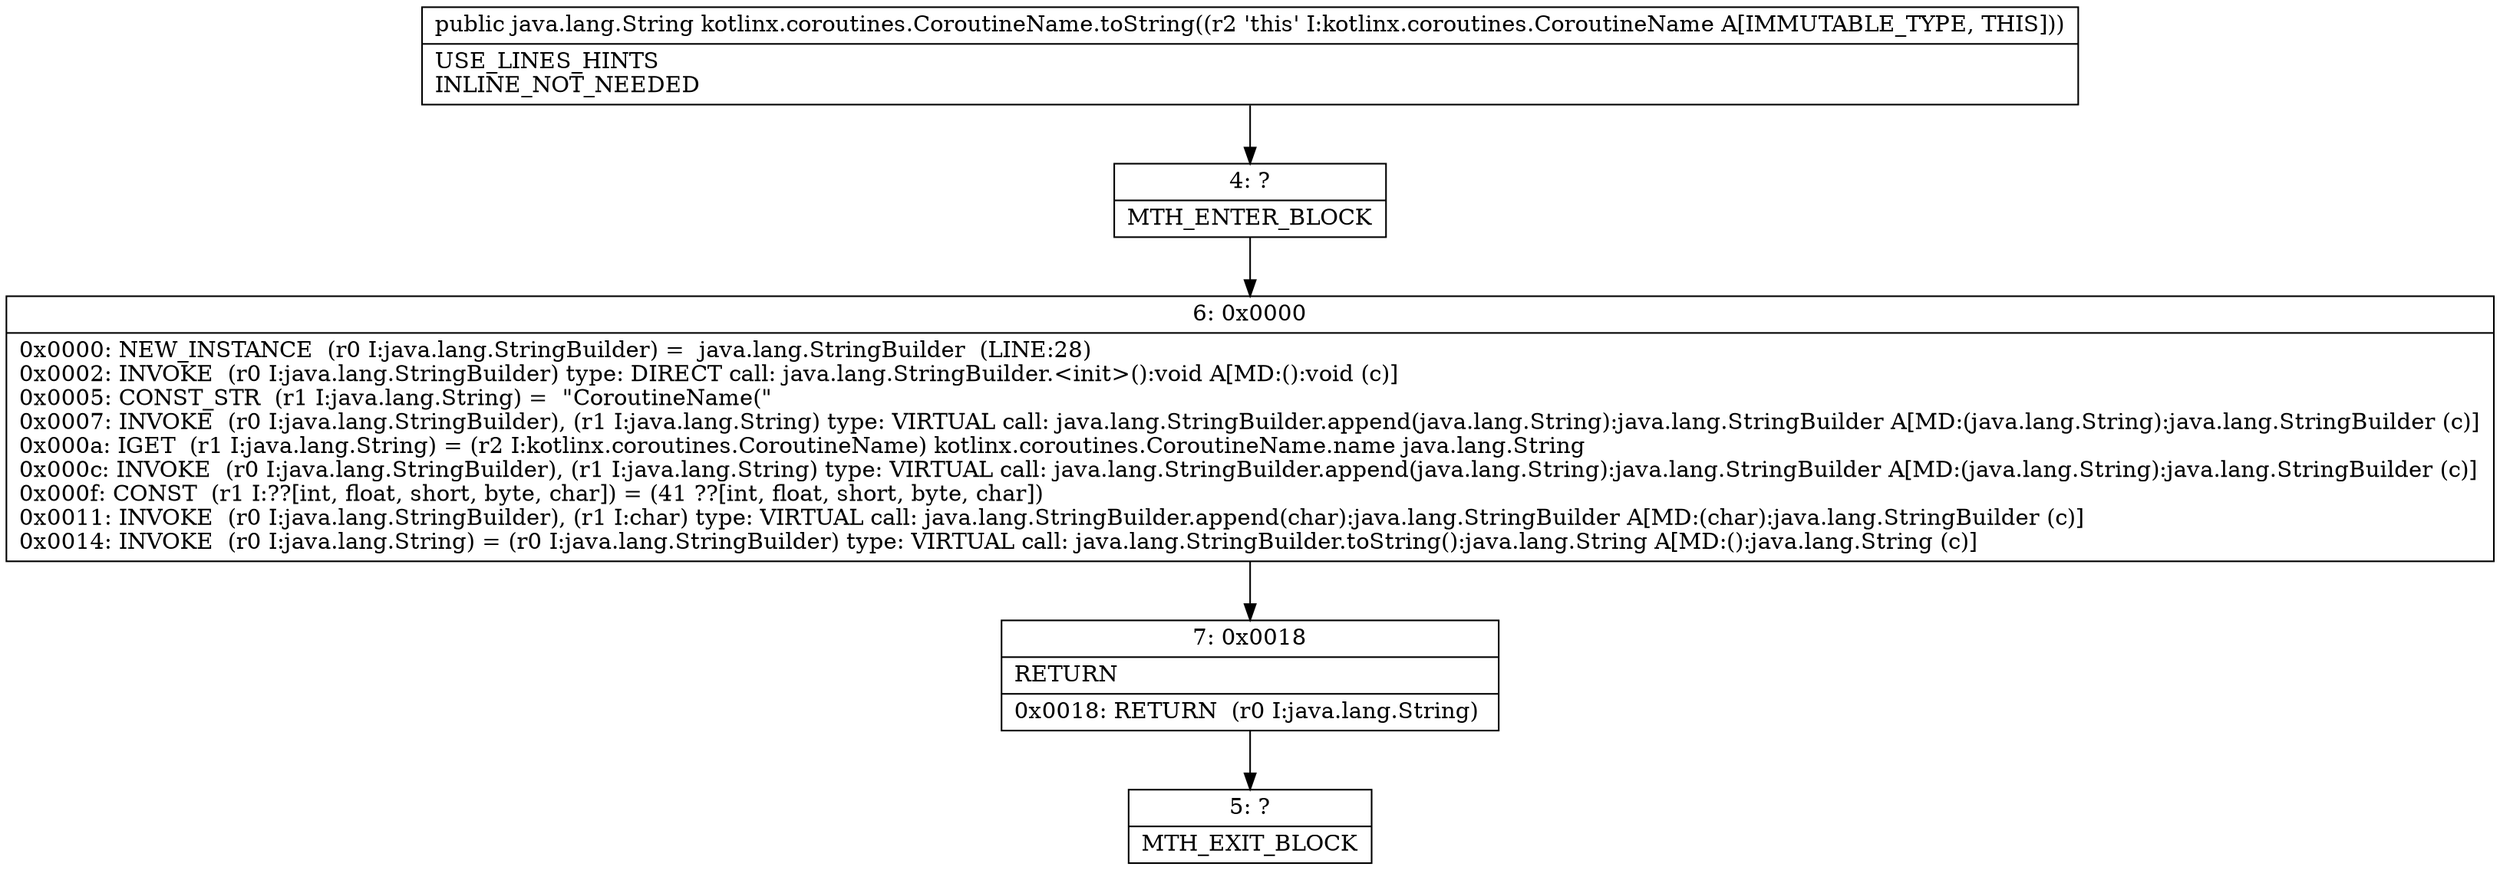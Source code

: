 digraph "CFG forkotlinx.coroutines.CoroutineName.toString()Ljava\/lang\/String;" {
Node_4 [shape=record,label="{4\:\ ?|MTH_ENTER_BLOCK\l}"];
Node_6 [shape=record,label="{6\:\ 0x0000|0x0000: NEW_INSTANCE  (r0 I:java.lang.StringBuilder) =  java.lang.StringBuilder  (LINE:28)\l0x0002: INVOKE  (r0 I:java.lang.StringBuilder) type: DIRECT call: java.lang.StringBuilder.\<init\>():void A[MD:():void (c)]\l0x0005: CONST_STR  (r1 I:java.lang.String) =  \"CoroutineName(\" \l0x0007: INVOKE  (r0 I:java.lang.StringBuilder), (r1 I:java.lang.String) type: VIRTUAL call: java.lang.StringBuilder.append(java.lang.String):java.lang.StringBuilder A[MD:(java.lang.String):java.lang.StringBuilder (c)]\l0x000a: IGET  (r1 I:java.lang.String) = (r2 I:kotlinx.coroutines.CoroutineName) kotlinx.coroutines.CoroutineName.name java.lang.String \l0x000c: INVOKE  (r0 I:java.lang.StringBuilder), (r1 I:java.lang.String) type: VIRTUAL call: java.lang.StringBuilder.append(java.lang.String):java.lang.StringBuilder A[MD:(java.lang.String):java.lang.StringBuilder (c)]\l0x000f: CONST  (r1 I:??[int, float, short, byte, char]) = (41 ??[int, float, short, byte, char]) \l0x0011: INVOKE  (r0 I:java.lang.StringBuilder), (r1 I:char) type: VIRTUAL call: java.lang.StringBuilder.append(char):java.lang.StringBuilder A[MD:(char):java.lang.StringBuilder (c)]\l0x0014: INVOKE  (r0 I:java.lang.String) = (r0 I:java.lang.StringBuilder) type: VIRTUAL call: java.lang.StringBuilder.toString():java.lang.String A[MD:():java.lang.String (c)]\l}"];
Node_7 [shape=record,label="{7\:\ 0x0018|RETURN\l|0x0018: RETURN  (r0 I:java.lang.String) \l}"];
Node_5 [shape=record,label="{5\:\ ?|MTH_EXIT_BLOCK\l}"];
MethodNode[shape=record,label="{public java.lang.String kotlinx.coroutines.CoroutineName.toString((r2 'this' I:kotlinx.coroutines.CoroutineName A[IMMUTABLE_TYPE, THIS]))  | USE_LINES_HINTS\lINLINE_NOT_NEEDED\l}"];
MethodNode -> Node_4;Node_4 -> Node_6;
Node_6 -> Node_7;
Node_7 -> Node_5;
}

